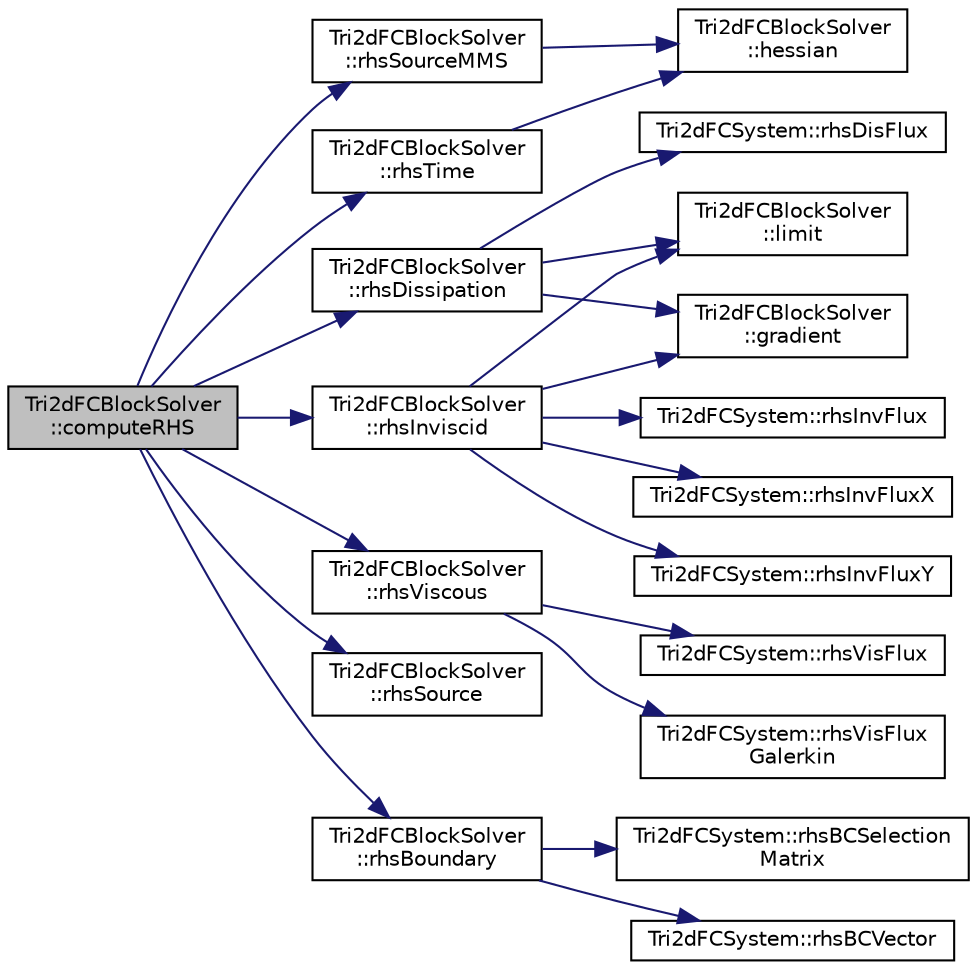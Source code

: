 digraph "Tri2dFCBlockSolver::computeRHS"
{
  edge [fontname="Helvetica",fontsize="10",labelfontname="Helvetica",labelfontsize="10"];
  node [fontname="Helvetica",fontsize="10",shape=record];
  rankdir="LR";
  Node1 [label="Tri2dFCBlockSolver\l::computeRHS",height=0.2,width=0.4,color="black", fillcolor="grey75", style="filled" fontcolor="black"];
  Node1 -> Node2 [color="midnightblue",fontsize="10",style="solid",fontname="Helvetica"];
  Node2 [label="Tri2dFCBlockSolver\l::rhsTime",height=0.2,width=0.4,color="black", fillcolor="white", style="filled",URL="$classTri2dFCBlockSolver.html#a550dbd50e0f93322ee8110d3af9a3365",tooltip="Adds unsteady time terms to the RHS residual. "];
  Node2 -> Node3 [color="midnightblue",fontsize="10",style="solid",fontname="Helvetica"];
  Node3 [label="Tri2dFCBlockSolver\l::hessian",height=0.2,width=0.4,color="black", fillcolor="white", style="filled",URL="$classTri2dFCBlockSolver.html#aa0a6171eedaf5dbdda080994e4395cb3",tooltip="Computes the gradient and Hessian of a vector. "];
  Node1 -> Node4 [color="midnightblue",fontsize="10",style="solid",fontname="Helvetica"];
  Node4 [label="Tri2dFCBlockSolver\l::rhsDissipation",height=0.2,width=0.4,color="black", fillcolor="white", style="filled",URL="$classTri2dFCBlockSolver.html#ab087a8272f4289eb95f4a75558e9240c",tooltip="Adds artificial dissipation terms to the RHS residual. "];
  Node4 -> Node5 [color="midnightblue",fontsize="10",style="solid",fontname="Helvetica"];
  Node5 [label="Tri2dFCBlockSolver\l::gradient",height=0.2,width=0.4,color="black", fillcolor="white", style="filled",URL="$classTri2dFCBlockSolver.html#ad3662ce6a800bed1ff1be312771c25c4",tooltip="Computes the gradient of a vector. "];
  Node4 -> Node6 [color="midnightblue",fontsize="10",style="solid",fontname="Helvetica"];
  Node6 [label="Tri2dFCBlockSolver\l::limit",height=0.2,width=0.4,color="black", fillcolor="white", style="filled",URL="$classTri2dFCBlockSolver.html#aa95631bf3a6c66079ea0343fb36d9f90",tooltip="Computes shock capturing limiter. "];
  Node4 -> Node7 [color="midnightblue",fontsize="10",style="solid",fontname="Helvetica"];
  Node7 [label="Tri2dFCSystem::rhsDisFlux",height=0.2,width=0.4,color="black", fillcolor="white", style="filled",URL="$classTri2dFCSystem.html#a0b63d2fbf237f66ca5be68bfc14c5f03",tooltip="Computes directed dissipation flux vector. "];
  Node1 -> Node8 [color="midnightblue",fontsize="10",style="solid",fontname="Helvetica"];
  Node8 [label="Tri2dFCBlockSolver\l::rhsInviscid",height=0.2,width=0.4,color="black", fillcolor="white", style="filled",URL="$classTri2dFCBlockSolver.html#af32e7612e7a6b9c1104b316a88a3c33e",tooltip="Adds inviscid terms to the RHS residual. "];
  Node8 -> Node9 [color="midnightblue",fontsize="10",style="solid",fontname="Helvetica"];
  Node9 [label="Tri2dFCSystem::rhsInvFlux",height=0.2,width=0.4,color="black", fillcolor="white", style="filled",URL="$classTri2dFCSystem.html#a46d9ba7525da5b9bf326191bc83cbcf5",tooltip="Computes directed inviscid flux vectors. "];
  Node8 -> Node10 [color="midnightblue",fontsize="10",style="solid",fontname="Helvetica"];
  Node10 [label="Tri2dFCSystem::rhsInvFluxX",height=0.2,width=0.4,color="black", fillcolor="white", style="filled",URL="$classTri2dFCSystem.html#a233182d63e40ebe046244d3726af97fd",tooltip="Computes the X-inviscid flux. "];
  Node8 -> Node11 [color="midnightblue",fontsize="10",style="solid",fontname="Helvetica"];
  Node11 [label="Tri2dFCSystem::rhsInvFluxY",height=0.2,width=0.4,color="black", fillcolor="white", style="filled",URL="$classTri2dFCSystem.html#a61ea0fbe609c204b92d437ba828a6f4f",tooltip="Computes the Y-inviscid flux. "];
  Node8 -> Node5 [color="midnightblue",fontsize="10",style="solid",fontname="Helvetica"];
  Node8 -> Node6 [color="midnightblue",fontsize="10",style="solid",fontname="Helvetica"];
  Node1 -> Node12 [color="midnightblue",fontsize="10",style="solid",fontname="Helvetica"];
  Node12 [label="Tri2dFCBlockSolver\l::rhsViscous",height=0.2,width=0.4,color="black", fillcolor="white", style="filled",URL="$classTri2dFCBlockSolver.html#adefe7e9edaee5e10e2914b8b273ed4cc",tooltip="Adds viscous terms to the RHS residual. "];
  Node12 -> Node13 [color="midnightblue",fontsize="10",style="solid",fontname="Helvetica"];
  Node13 [label="Tri2dFCSystem::rhsVisFlux\lGalerkin",height=0.2,width=0.4,color="black", fillcolor="white", style="filled",URL="$classTri2dFCSystem.html#a6eb1dc70abd5f4c5e6d7c2846616bc70",tooltip="Computes viscous flux using the Galerkin method on triangles. "];
  Node12 -> Node14 [color="midnightblue",fontsize="10",style="solid",fontname="Helvetica"];
  Node14 [label="Tri2dFCSystem::rhsVisFlux",height=0.2,width=0.4,color="black", fillcolor="white", style="filled",URL="$classTri2dFCSystem.html#a0473a1869d4e41ca14704d1729fc12e0",tooltip="Computes the X/Y-viscous flux. "];
  Node1 -> Node15 [color="midnightblue",fontsize="10",style="solid",fontname="Helvetica"];
  Node15 [label="Tri2dFCBlockSolver\l::rhsSource",height=0.2,width=0.4,color="black", fillcolor="white", style="filled",URL="$classTri2dFCBlockSolver.html#a855a31733b1b90ec6ba2dc075d44e060",tooltip="Adds physical source terms to the RHS residual. "];
  Node1 -> Node16 [color="midnightblue",fontsize="10",style="solid",fontname="Helvetica"];
  Node16 [label="Tri2dFCBlockSolver\l::rhsSourceMMS",height=0.2,width=0.4,color="black", fillcolor="white", style="filled",URL="$classTri2dFCBlockSolver.html#a24aaaf80c734064b112edc4161c74a15",tooltip="Adds MMS source terms to the RHS residual. "];
  Node16 -> Node3 [color="midnightblue",fontsize="10",style="solid",fontname="Helvetica"];
  Node1 -> Node17 [color="midnightblue",fontsize="10",style="solid",fontname="Helvetica"];
  Node17 [label="Tri2dFCBlockSolver\l::rhsBoundary",height=0.2,width=0.4,color="black", fillcolor="white", style="filled",URL="$classTri2dFCBlockSolver.html#a20dd61bc05b0b69fa449322b9bbcacb7",tooltip="Modifies residual at boundry nodes to accommodate boundary conditions. "];
  Node17 -> Node18 [color="midnightblue",fontsize="10",style="solid",fontname="Helvetica"];
  Node18 [label="Tri2dFCSystem::rhsBCVector",height=0.2,width=0.4,color="black", fillcolor="white", style="filled",URL="$classTri2dFCSystem.html#aaffe80bd7da8e65fc96ee663fb4ebadc",tooltip="Provides the BC Vector (boundary residual). (Neumann gradient conditions to be added soon) ..."];
  Node17 -> Node19 [color="midnightblue",fontsize="10",style="solid",fontname="Helvetica"];
  Node19 [label="Tri2dFCSystem::rhsBCSelection\lMatrix",height=0.2,width=0.4,color="black", fillcolor="white", style="filled",URL="$classTri2dFCSystem.html#a83c3d28e61f9587ccc2b0ca5d835d40e",tooltip="Provides the BC selection matrix. "];
}
